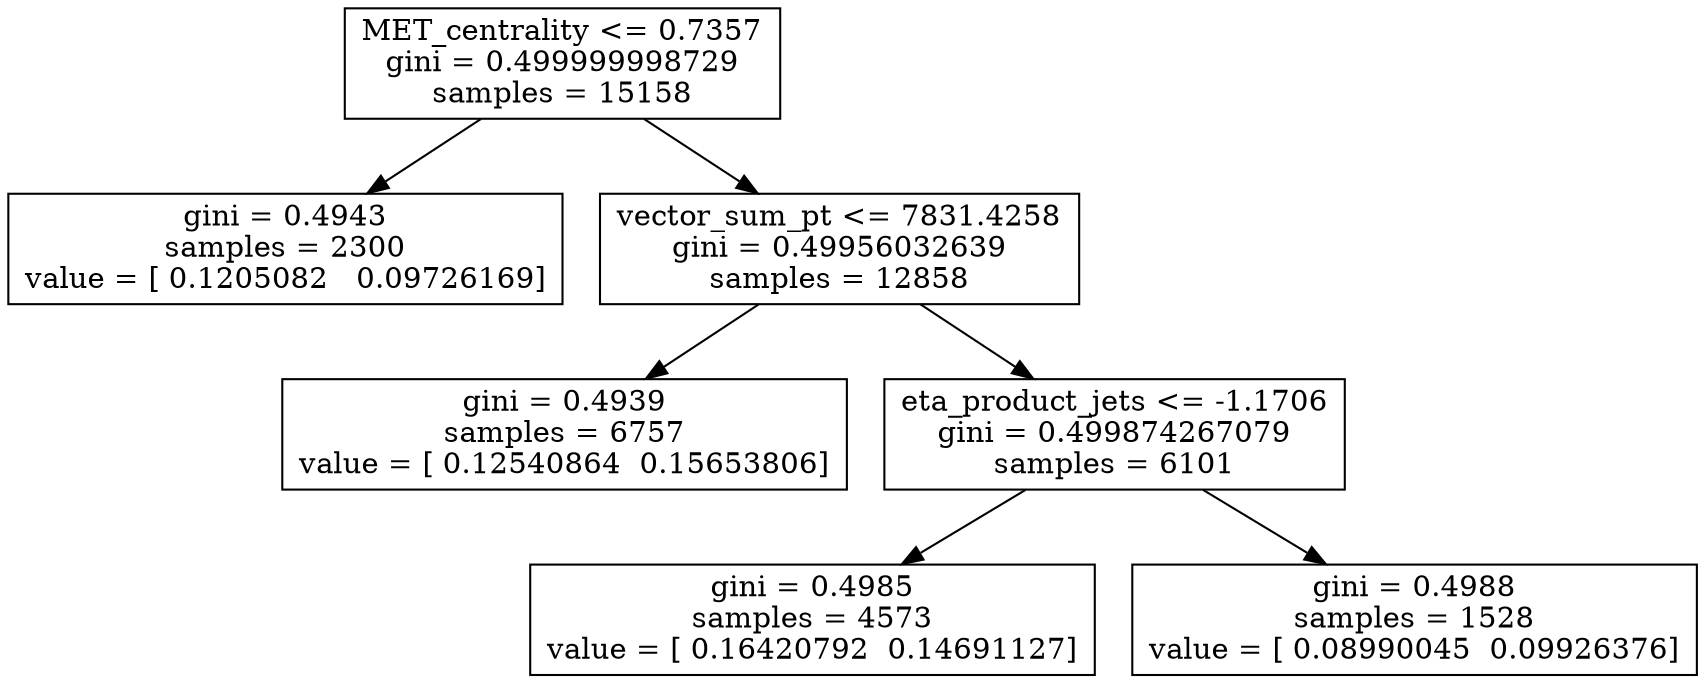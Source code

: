 digraph Tree {
0 [label="MET_centrality <= 0.7357\ngini = 0.499999998729\nsamples = 15158", shape="box"] ;
1 [label="gini = 0.4943\nsamples = 2300\nvalue = [ 0.1205082   0.09726169]", shape="box"] ;
0 -> 1 ;
2 [label="vector_sum_pt <= 7831.4258\ngini = 0.49956032639\nsamples = 12858", shape="box"] ;
0 -> 2 ;
3 [label="gini = 0.4939\nsamples = 6757\nvalue = [ 0.12540864  0.15653806]", shape="box"] ;
2 -> 3 ;
4 [label="eta_product_jets <= -1.1706\ngini = 0.499874267079\nsamples = 6101", shape="box"] ;
2 -> 4 ;
5 [label="gini = 0.4985\nsamples = 4573\nvalue = [ 0.16420792  0.14691127]", shape="box"] ;
4 -> 5 ;
6 [label="gini = 0.4988\nsamples = 1528\nvalue = [ 0.08990045  0.09926376]", shape="box"] ;
4 -> 6 ;
}